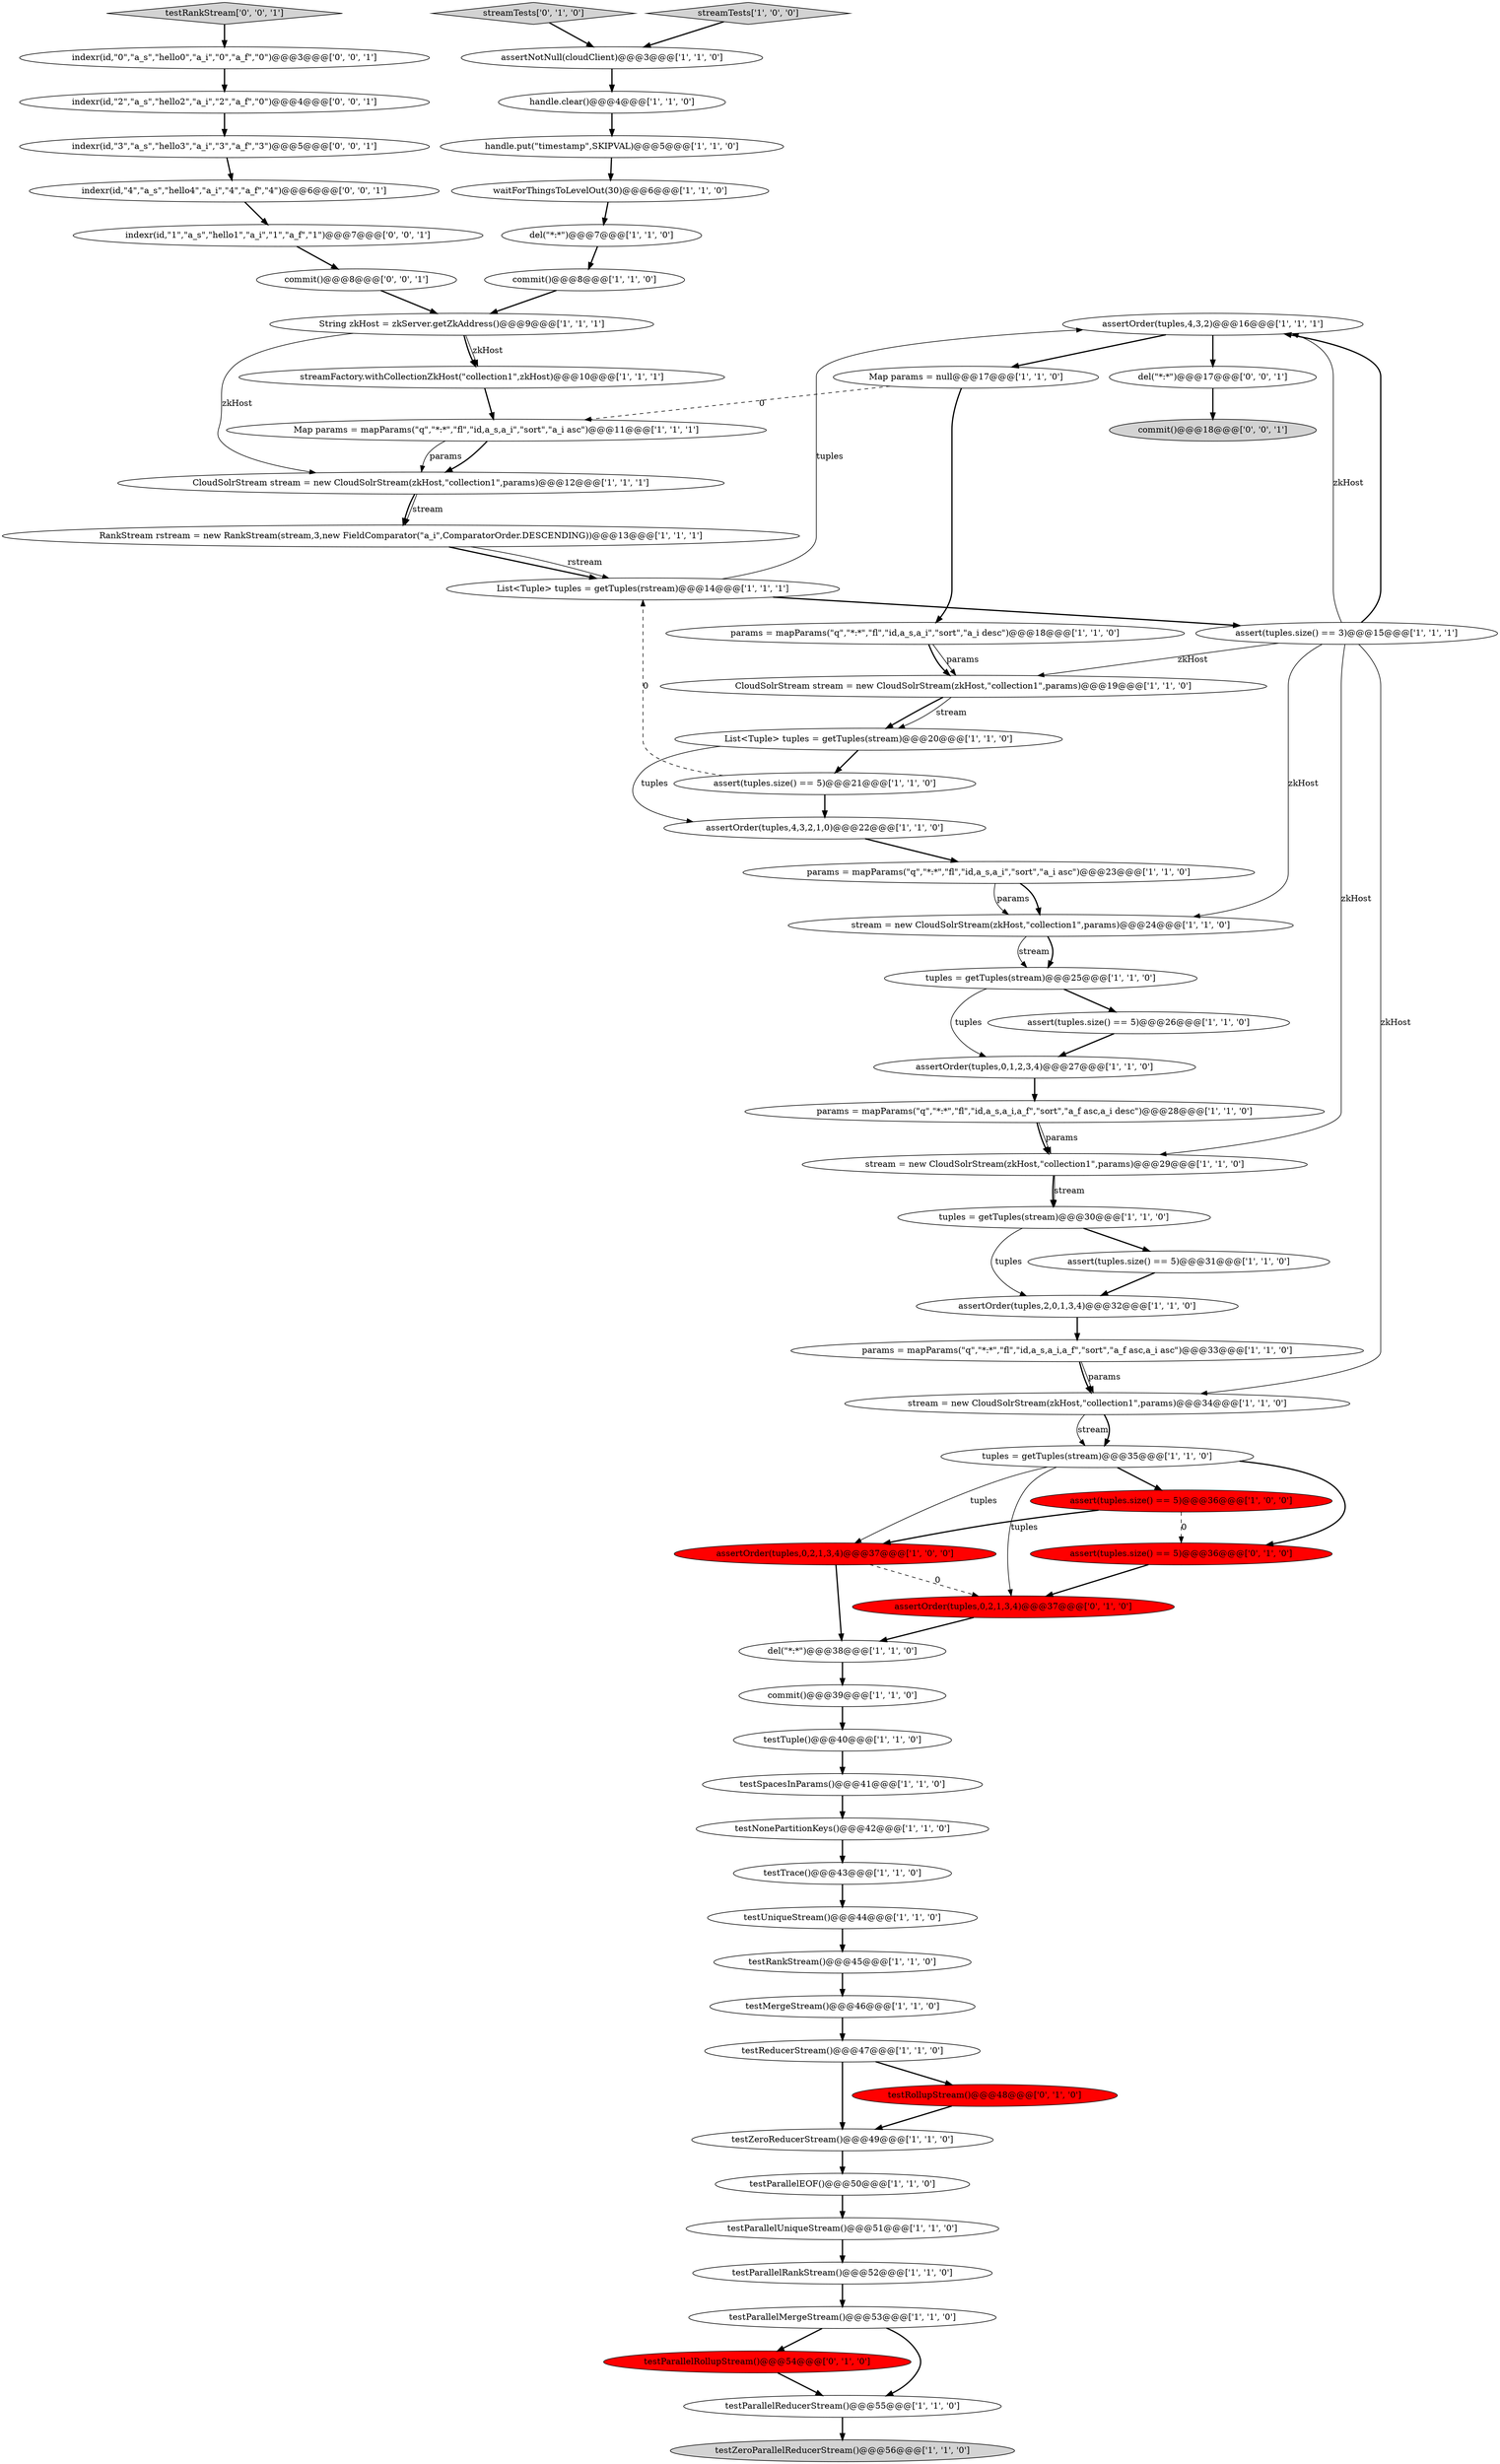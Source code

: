 digraph {
29 [style = filled, label = "assertOrder(tuples,4,3,2)@@@16@@@['1', '1', '1']", fillcolor = white, shape = ellipse image = "AAA0AAABBB1BBB"];
55 [style = filled, label = "assert(tuples.size() == 5)@@@36@@@['0', '1', '0']", fillcolor = red, shape = ellipse image = "AAA1AAABBB2BBB"];
26 [style = filled, label = "testSpacesInParams()@@@41@@@['1', '1', '0']", fillcolor = white, shape = ellipse image = "AAA0AAABBB1BBB"];
33 [style = filled, label = "testRankStream()@@@45@@@['1', '1', '0']", fillcolor = white, shape = ellipse image = "AAA0AAABBB1BBB"];
58 [style = filled, label = "indexr(id,\"4\",\"a_s\",\"hello4\",\"a_i\",\"4\",\"a_f\",\"4\")@@@6@@@['0', '0', '1']", fillcolor = white, shape = ellipse image = "AAA0AAABBB3BBB"];
59 [style = filled, label = "indexr(id,\"1\",\"a_s\",\"hello1\",\"a_i\",\"1\",\"a_f\",\"1\")@@@7@@@['0', '0', '1']", fillcolor = white, shape = ellipse image = "AAA0AAABBB3BBB"];
13 [style = filled, label = "assert(tuples.size() == 3)@@@15@@@['1', '1', '1']", fillcolor = white, shape = ellipse image = "AAA0AAABBB1BBB"];
45 [style = filled, label = "commit()@@@39@@@['1', '1', '0']", fillcolor = white, shape = ellipse image = "AAA0AAABBB1BBB"];
21 [style = filled, label = "handle.clear()@@@4@@@['1', '1', '0']", fillcolor = white, shape = ellipse image = "AAA0AAABBB1BBB"];
3 [style = filled, label = "assertOrder(tuples,4,3,2,1,0)@@@22@@@['1', '1', '0']", fillcolor = white, shape = ellipse image = "AAA0AAABBB1BBB"];
6 [style = filled, label = "stream = new CloudSolrStream(zkHost,\"collection1\",params)@@@29@@@['1', '1', '0']", fillcolor = white, shape = ellipse image = "AAA0AAABBB1BBB"];
12 [style = filled, label = "tuples = getTuples(stream)@@@30@@@['1', '1', '0']", fillcolor = white, shape = ellipse image = "AAA0AAABBB1BBB"];
34 [style = filled, label = "testTrace()@@@43@@@['1', '1', '0']", fillcolor = white, shape = ellipse image = "AAA0AAABBB1BBB"];
61 [style = filled, label = "indexr(id,\"3\",\"a_s\",\"hello3\",\"a_i\",\"3\",\"a_f\",\"3\")@@@5@@@['0', '0', '1']", fillcolor = white, shape = ellipse image = "AAA0AAABBB3BBB"];
38 [style = filled, label = "assertOrder(tuples,0,1,2,3,4)@@@27@@@['1', '1', '0']", fillcolor = white, shape = ellipse image = "AAA0AAABBB1BBB"];
36 [style = filled, label = "assertOrder(tuples,2,0,1,3,4)@@@32@@@['1', '1', '0']", fillcolor = white, shape = ellipse image = "AAA0AAABBB1BBB"];
43 [style = filled, label = "List<Tuple> tuples = getTuples(stream)@@@20@@@['1', '1', '0']", fillcolor = white, shape = ellipse image = "AAA0AAABBB1BBB"];
20 [style = filled, label = "assertNotNull(cloudClient)@@@3@@@['1', '1', '0']", fillcolor = white, shape = ellipse image = "AAA0AAABBB1BBB"];
57 [style = filled, label = "assertOrder(tuples,0,2,1,3,4)@@@37@@@['0', '1', '0']", fillcolor = red, shape = ellipse image = "AAA1AAABBB2BBB"];
0 [style = filled, label = "testNonePartitionKeys()@@@42@@@['1', '1', '0']", fillcolor = white, shape = ellipse image = "AAA0AAABBB1BBB"];
40 [style = filled, label = "assert(tuples.size() == 5)@@@36@@@['1', '0', '0']", fillcolor = red, shape = ellipse image = "AAA1AAABBB1BBB"];
5 [style = filled, label = "testParallelReducerStream()@@@55@@@['1', '1', '0']", fillcolor = white, shape = ellipse image = "AAA0AAABBB1BBB"];
16 [style = filled, label = "RankStream rstream = new RankStream(stream,3,new FieldComparator(\"a_i\",ComparatorOrder.DESCENDING))@@@13@@@['1', '1', '1']", fillcolor = white, shape = ellipse image = "AAA0AAABBB1BBB"];
30 [style = filled, label = "assertOrder(tuples,0,2,1,3,4)@@@37@@@['1', '0', '0']", fillcolor = red, shape = ellipse image = "AAA1AAABBB1BBB"];
56 [style = filled, label = "streamTests['0', '1', '0']", fillcolor = lightgray, shape = diamond image = "AAA0AAABBB2BBB"];
66 [style = filled, label = "commit()@@@18@@@['0', '0', '1']", fillcolor = lightgray, shape = ellipse image = "AAA0AAABBB3BBB"];
10 [style = filled, label = "assert(tuples.size() == 5)@@@26@@@['1', '1', '0']", fillcolor = white, shape = ellipse image = "AAA0AAABBB1BBB"];
22 [style = filled, label = "CloudSolrStream stream = new CloudSolrStream(zkHost,\"collection1\",params)@@@12@@@['1', '1', '1']", fillcolor = white, shape = ellipse image = "AAA0AAABBB1BBB"];
1 [style = filled, label = "handle.put(\"timestamp\",SKIPVAL)@@@5@@@['1', '1', '0']", fillcolor = white, shape = ellipse image = "AAA0AAABBB1BBB"];
53 [style = filled, label = "testParallelRollupStream()@@@54@@@['0', '1', '0']", fillcolor = red, shape = ellipse image = "AAA1AAABBB2BBB"];
11 [style = filled, label = "streamFactory.withCollectionZkHost(\"collection1\",zkHost)@@@10@@@['1', '1', '1']", fillcolor = white, shape = ellipse image = "AAA0AAABBB1BBB"];
24 [style = filled, label = "del(\"*:*\")@@@38@@@['1', '1', '0']", fillcolor = white, shape = ellipse image = "AAA0AAABBB1BBB"];
65 [style = filled, label = "testRankStream['0', '0', '1']", fillcolor = lightgray, shape = diamond image = "AAA0AAABBB3BBB"];
25 [style = filled, label = "params = mapParams(\"q\",\"*:*\",\"fl\",\"id,a_s,a_i,a_f\",\"sort\",\"a_f asc,a_i desc\")@@@28@@@['1', '1', '0']", fillcolor = white, shape = ellipse image = "AAA0AAABBB1BBB"];
50 [style = filled, label = "testUniqueStream()@@@44@@@['1', '1', '0']", fillcolor = white, shape = ellipse image = "AAA0AAABBB1BBB"];
62 [style = filled, label = "indexr(id,\"0\",\"a_s\",\"hello0\",\"a_i\",\"0\",\"a_f\",\"0\")@@@3@@@['0', '0', '1']", fillcolor = white, shape = ellipse image = "AAA0AAABBB3BBB"];
19 [style = filled, label = "assert(tuples.size() == 5)@@@31@@@['1', '1', '0']", fillcolor = white, shape = ellipse image = "AAA0AAABBB1BBB"];
37 [style = filled, label = "testParallelEOF()@@@50@@@['1', '1', '0']", fillcolor = white, shape = ellipse image = "AAA0AAABBB1BBB"];
35 [style = filled, label = "stream = new CloudSolrStream(zkHost,\"collection1\",params)@@@34@@@['1', '1', '0']", fillcolor = white, shape = ellipse image = "AAA0AAABBB1BBB"];
39 [style = filled, label = "stream = new CloudSolrStream(zkHost,\"collection1\",params)@@@24@@@['1', '1', '0']", fillcolor = white, shape = ellipse image = "AAA0AAABBB1BBB"];
23 [style = filled, label = "testZeroReducerStream()@@@49@@@['1', '1', '0']", fillcolor = white, shape = ellipse image = "AAA0AAABBB1BBB"];
2 [style = filled, label = "assert(tuples.size() == 5)@@@21@@@['1', '1', '0']", fillcolor = white, shape = ellipse image = "AAA0AAABBB1BBB"];
32 [style = filled, label = "String zkHost = zkServer.getZkAddress()@@@9@@@['1', '1', '1']", fillcolor = white, shape = ellipse image = "AAA0AAABBB1BBB"];
9 [style = filled, label = "params = mapParams(\"q\",\"*:*\",\"fl\",\"id,a_s,a_i\",\"sort\",\"a_i asc\")@@@23@@@['1', '1', '0']", fillcolor = white, shape = ellipse image = "AAA0AAABBB1BBB"];
51 [style = filled, label = "streamTests['1', '0', '0']", fillcolor = lightgray, shape = diamond image = "AAA0AAABBB1BBB"];
15 [style = filled, label = "testZeroParallelReducerStream()@@@56@@@['1', '1', '0']", fillcolor = lightgray, shape = ellipse image = "AAA0AAABBB1BBB"];
60 [style = filled, label = "del(\"*:*\")@@@17@@@['0', '0', '1']", fillcolor = white, shape = ellipse image = "AAA0AAABBB3BBB"];
14 [style = filled, label = "testParallelMergeStream()@@@53@@@['1', '1', '0']", fillcolor = white, shape = ellipse image = "AAA0AAABBB1BBB"];
31 [style = filled, label = "del(\"*:*\")@@@7@@@['1', '1', '0']", fillcolor = white, shape = ellipse image = "AAA0AAABBB1BBB"];
27 [style = filled, label = "Map params = mapParams(\"q\",\"*:*\",\"fl\",\"id,a_s,a_i\",\"sort\",\"a_i asc\")@@@11@@@['1', '1', '1']", fillcolor = white, shape = ellipse image = "AAA0AAABBB1BBB"];
64 [style = filled, label = "commit()@@@8@@@['0', '0', '1']", fillcolor = white, shape = ellipse image = "AAA0AAABBB3BBB"];
44 [style = filled, label = "params = mapParams(\"q\",\"*:*\",\"fl\",\"id,a_s,a_i,a_f\",\"sort\",\"a_f asc,a_i asc\")@@@33@@@['1', '1', '0']", fillcolor = white, shape = ellipse image = "AAA0AAABBB1BBB"];
41 [style = filled, label = "testParallelRankStream()@@@52@@@['1', '1', '0']", fillcolor = white, shape = ellipse image = "AAA0AAABBB1BBB"];
49 [style = filled, label = "List<Tuple> tuples = getTuples(rstream)@@@14@@@['1', '1', '1']", fillcolor = white, shape = ellipse image = "AAA0AAABBB1BBB"];
52 [style = filled, label = "params = mapParams(\"q\",\"*:*\",\"fl\",\"id,a_s,a_i\",\"sort\",\"a_i desc\")@@@18@@@['1', '1', '0']", fillcolor = white, shape = ellipse image = "AAA0AAABBB1BBB"];
18 [style = filled, label = "CloudSolrStream stream = new CloudSolrStream(zkHost,\"collection1\",params)@@@19@@@['1', '1', '0']", fillcolor = white, shape = ellipse image = "AAA0AAABBB1BBB"];
28 [style = filled, label = "testReducerStream()@@@47@@@['1', '1', '0']", fillcolor = white, shape = ellipse image = "AAA0AAABBB1BBB"];
47 [style = filled, label = "tuples = getTuples(stream)@@@35@@@['1', '1', '0']", fillcolor = white, shape = ellipse image = "AAA0AAABBB1BBB"];
63 [style = filled, label = "indexr(id,\"2\",\"a_s\",\"hello2\",\"a_i\",\"2\",\"a_f\",\"0\")@@@4@@@['0', '0', '1']", fillcolor = white, shape = ellipse image = "AAA0AAABBB3BBB"];
46 [style = filled, label = "Map params = null@@@17@@@['1', '1', '0']", fillcolor = white, shape = ellipse image = "AAA0AAABBB1BBB"];
8 [style = filled, label = "testTuple()@@@40@@@['1', '1', '0']", fillcolor = white, shape = ellipse image = "AAA0AAABBB1BBB"];
54 [style = filled, label = "testRollupStream()@@@48@@@['0', '1', '0']", fillcolor = red, shape = ellipse image = "AAA1AAABBB2BBB"];
42 [style = filled, label = "waitForThingsToLevelOut(30)@@@6@@@['1', '1', '0']", fillcolor = white, shape = ellipse image = "AAA0AAABBB1BBB"];
48 [style = filled, label = "testMergeStream()@@@46@@@['1', '1', '0']", fillcolor = white, shape = ellipse image = "AAA0AAABBB1BBB"];
7 [style = filled, label = "commit()@@@8@@@['1', '1', '0']", fillcolor = white, shape = ellipse image = "AAA0AAABBB1BBB"];
17 [style = filled, label = "tuples = getTuples(stream)@@@25@@@['1', '1', '0']", fillcolor = white, shape = ellipse image = "AAA0AAABBB1BBB"];
4 [style = filled, label = "testParallelUniqueStream()@@@51@@@['1', '1', '0']", fillcolor = white, shape = ellipse image = "AAA0AAABBB1BBB"];
7->32 [style = bold, label=""];
32->11 [style = solid, label="zkHost"];
44->35 [style = bold, label=""];
65->62 [style = bold, label=""];
5->15 [style = bold, label=""];
25->6 [style = solid, label="params"];
35->47 [style = solid, label="stream"];
19->36 [style = bold, label=""];
25->6 [style = bold, label=""];
34->50 [style = bold, label=""];
32->22 [style = solid, label="zkHost"];
55->57 [style = bold, label=""];
16->49 [style = bold, label=""];
49->13 [style = bold, label=""];
29->46 [style = bold, label=""];
43->3 [style = solid, label="tuples"];
21->1 [style = bold, label=""];
13->35 [style = solid, label="zkHost"];
33->48 [style = bold, label=""];
2->49 [style = dashed, label="0"];
58->59 [style = bold, label=""];
22->16 [style = solid, label="stream"];
13->18 [style = solid, label="zkHost"];
40->55 [style = dashed, label="0"];
32->11 [style = bold, label=""];
60->66 [style = bold, label=""];
59->64 [style = bold, label=""];
9->39 [style = bold, label=""];
13->6 [style = solid, label="zkHost"];
29->60 [style = bold, label=""];
36->44 [style = bold, label=""];
9->39 [style = solid, label="params"];
28->54 [style = bold, label=""];
1->42 [style = bold, label=""];
42->31 [style = bold, label=""];
27->22 [style = bold, label=""];
57->24 [style = bold, label=""];
0->34 [style = bold, label=""];
26->0 [style = bold, label=""];
23->37 [style = bold, label=""];
44->35 [style = solid, label="params"];
52->18 [style = solid, label="params"];
52->18 [style = bold, label=""];
38->25 [style = bold, label=""];
48->28 [style = bold, label=""];
17->10 [style = bold, label=""];
30->24 [style = bold, label=""];
13->29 [style = solid, label="zkHost"];
47->30 [style = solid, label="tuples"];
47->40 [style = bold, label=""];
22->16 [style = bold, label=""];
2->3 [style = bold, label=""];
17->38 [style = solid, label="tuples"];
43->2 [style = bold, label=""];
12->36 [style = solid, label="tuples"];
30->57 [style = dashed, label="0"];
16->49 [style = solid, label="rstream"];
31->7 [style = bold, label=""];
4->41 [style = bold, label=""];
51->20 [style = bold, label=""];
24->45 [style = bold, label=""];
3->9 [style = bold, label=""];
39->17 [style = bold, label=""];
28->23 [style = bold, label=""];
39->17 [style = solid, label="stream"];
45->8 [style = bold, label=""];
40->30 [style = bold, label=""];
50->33 [style = bold, label=""];
63->61 [style = bold, label=""];
14->53 [style = bold, label=""];
64->32 [style = bold, label=""];
41->14 [style = bold, label=""];
10->38 [style = bold, label=""];
54->23 [style = bold, label=""];
14->5 [style = bold, label=""];
6->12 [style = bold, label=""];
13->39 [style = solid, label="zkHost"];
53->5 [style = bold, label=""];
49->29 [style = solid, label="tuples"];
27->22 [style = solid, label="params"];
62->63 [style = bold, label=""];
6->12 [style = solid, label="stream"];
61->58 [style = bold, label=""];
46->52 [style = bold, label=""];
37->4 [style = bold, label=""];
20->21 [style = bold, label=""];
13->29 [style = bold, label=""];
18->43 [style = solid, label="stream"];
47->55 [style = bold, label=""];
18->43 [style = bold, label=""];
46->27 [style = dashed, label="0"];
47->57 [style = solid, label="tuples"];
35->47 [style = bold, label=""];
56->20 [style = bold, label=""];
12->19 [style = bold, label=""];
11->27 [style = bold, label=""];
8->26 [style = bold, label=""];
}
